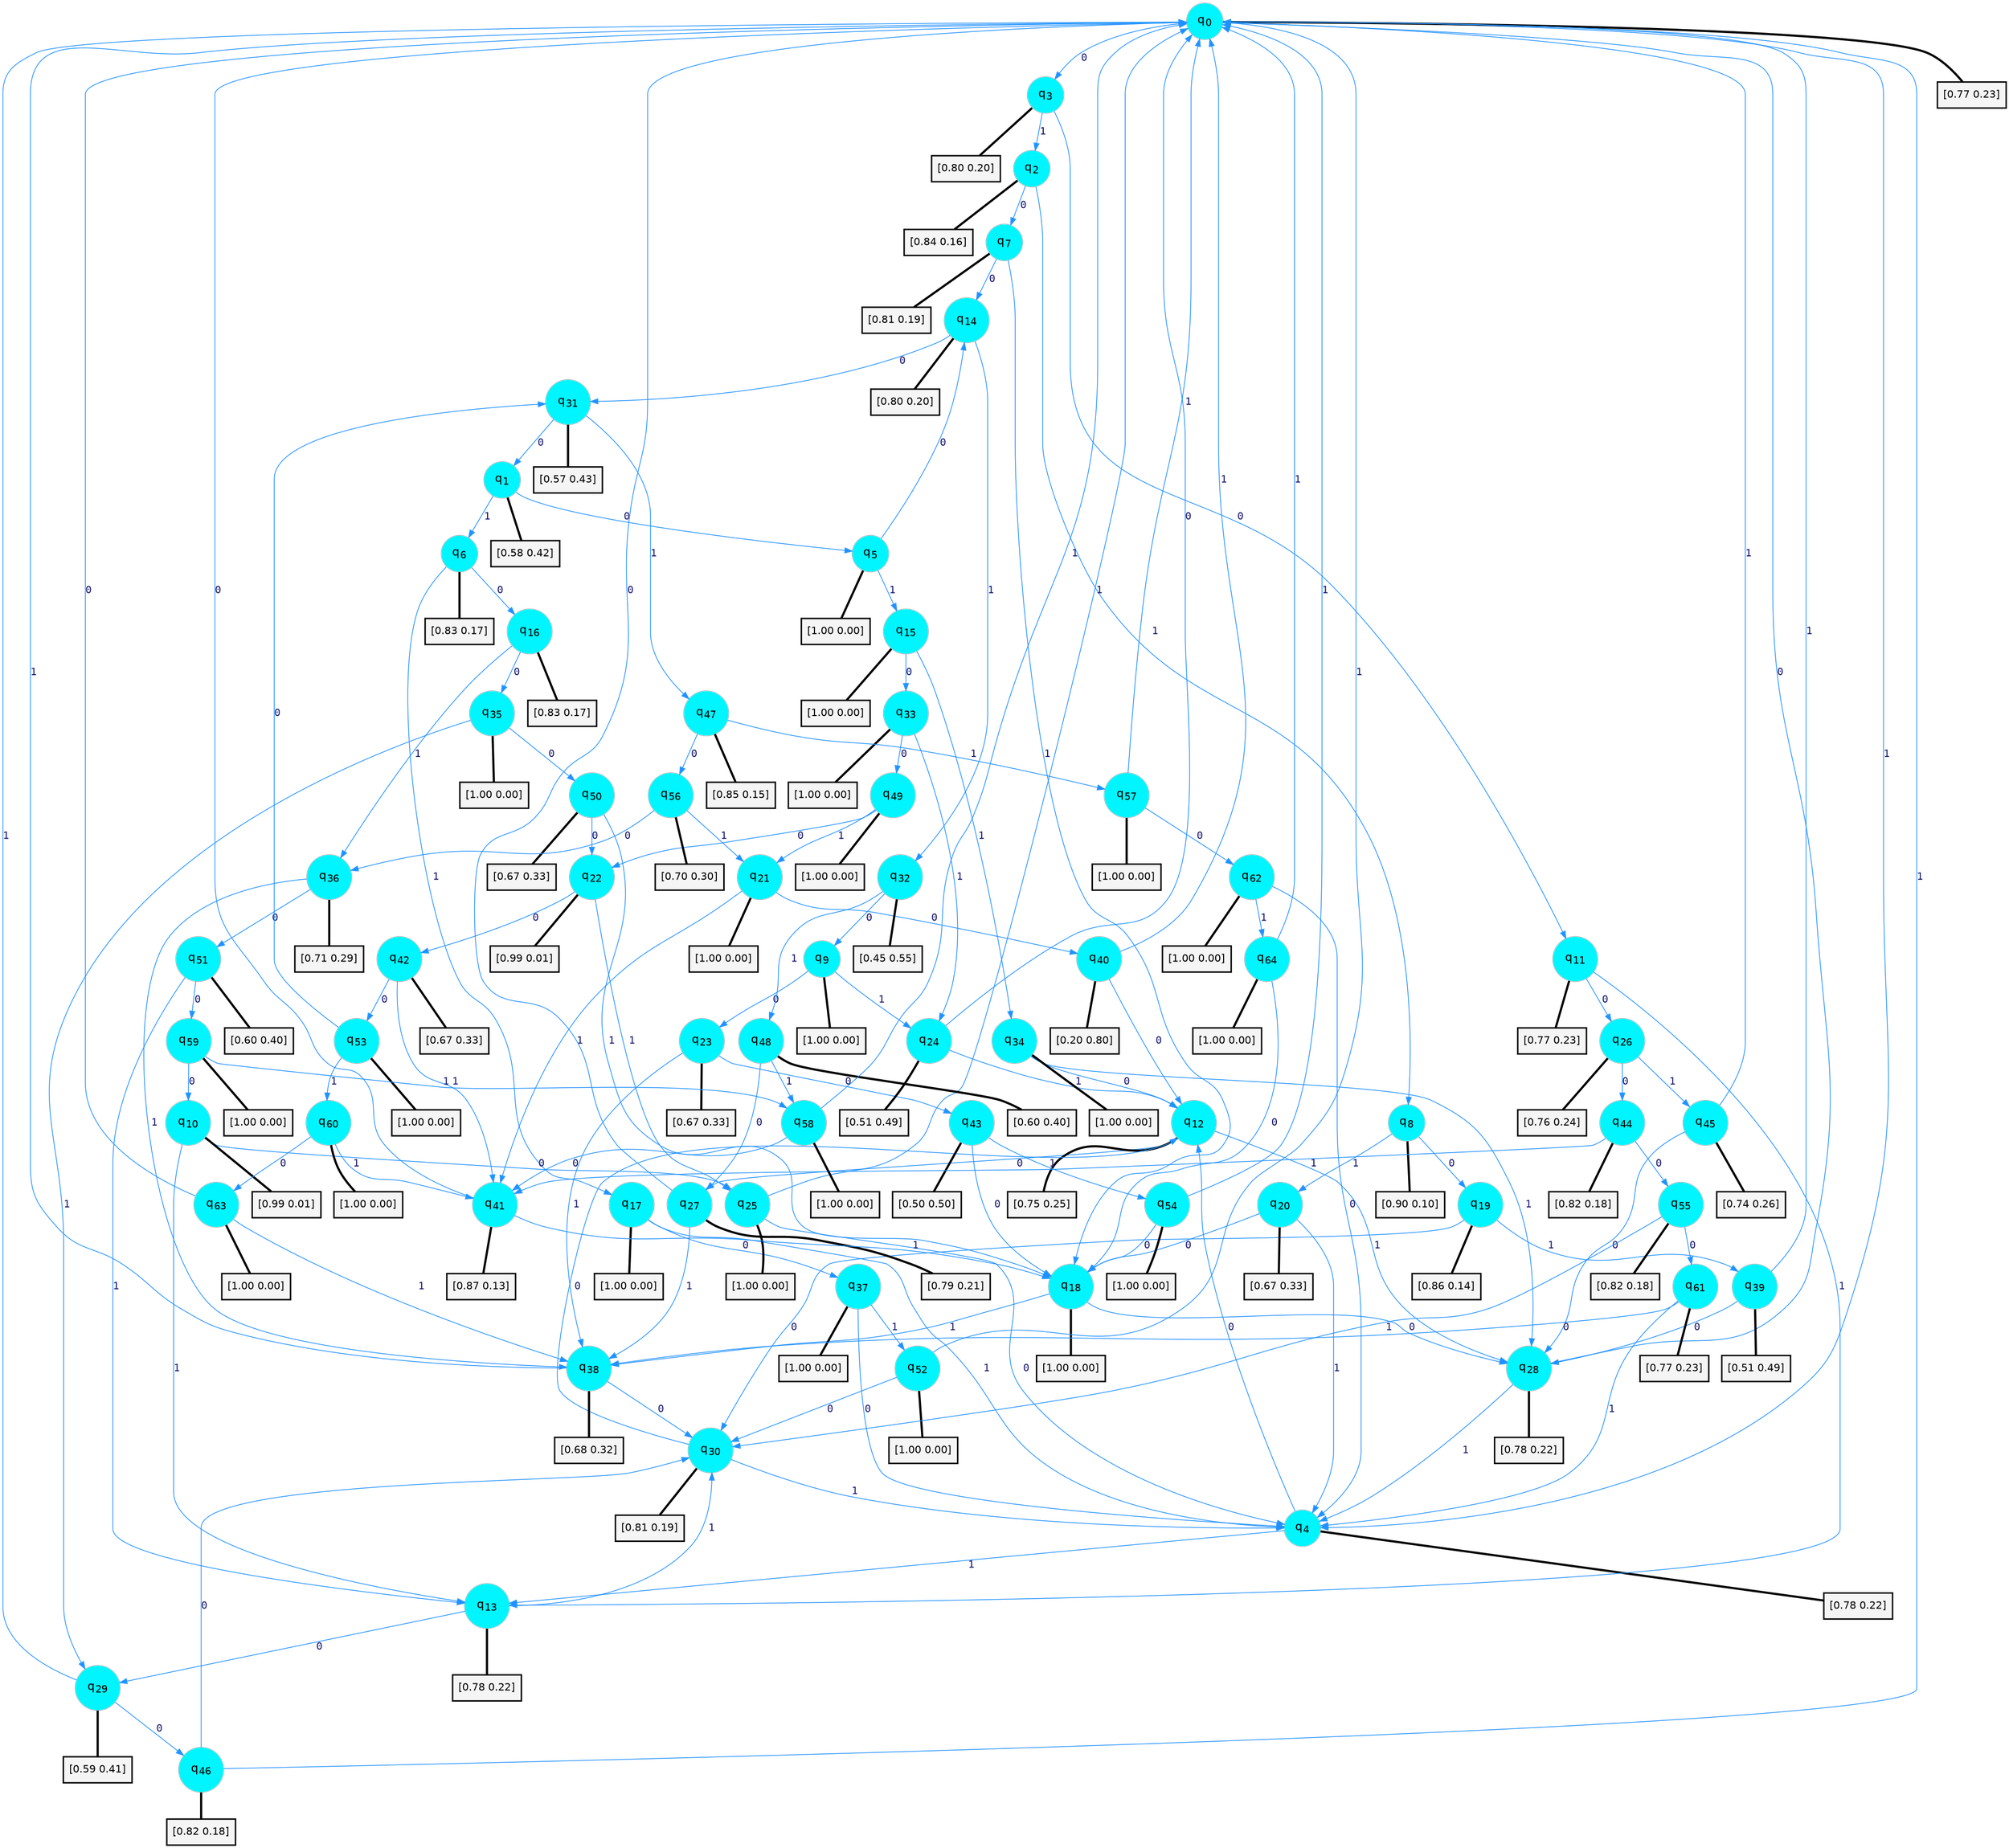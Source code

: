 digraph G {
graph [
bgcolor=transparent, dpi=300, rankdir=TD, size="40,25"];
node [
color=gray, fillcolor=turquoise1, fontcolor=black, fontname=Helvetica, fontsize=16, fontweight=bold, shape=circle, style=filled];
edge [
arrowsize=1, color=dodgerblue1, fontcolor=midnightblue, fontname=courier, fontweight=bold, penwidth=1, style=solid, weight=20];
0[label=<q<SUB>0</SUB>>];
1[label=<q<SUB>1</SUB>>];
2[label=<q<SUB>2</SUB>>];
3[label=<q<SUB>3</SUB>>];
4[label=<q<SUB>4</SUB>>];
5[label=<q<SUB>5</SUB>>];
6[label=<q<SUB>6</SUB>>];
7[label=<q<SUB>7</SUB>>];
8[label=<q<SUB>8</SUB>>];
9[label=<q<SUB>9</SUB>>];
10[label=<q<SUB>10</SUB>>];
11[label=<q<SUB>11</SUB>>];
12[label=<q<SUB>12</SUB>>];
13[label=<q<SUB>13</SUB>>];
14[label=<q<SUB>14</SUB>>];
15[label=<q<SUB>15</SUB>>];
16[label=<q<SUB>16</SUB>>];
17[label=<q<SUB>17</SUB>>];
18[label=<q<SUB>18</SUB>>];
19[label=<q<SUB>19</SUB>>];
20[label=<q<SUB>20</SUB>>];
21[label=<q<SUB>21</SUB>>];
22[label=<q<SUB>22</SUB>>];
23[label=<q<SUB>23</SUB>>];
24[label=<q<SUB>24</SUB>>];
25[label=<q<SUB>25</SUB>>];
26[label=<q<SUB>26</SUB>>];
27[label=<q<SUB>27</SUB>>];
28[label=<q<SUB>28</SUB>>];
29[label=<q<SUB>29</SUB>>];
30[label=<q<SUB>30</SUB>>];
31[label=<q<SUB>31</SUB>>];
32[label=<q<SUB>32</SUB>>];
33[label=<q<SUB>33</SUB>>];
34[label=<q<SUB>34</SUB>>];
35[label=<q<SUB>35</SUB>>];
36[label=<q<SUB>36</SUB>>];
37[label=<q<SUB>37</SUB>>];
38[label=<q<SUB>38</SUB>>];
39[label=<q<SUB>39</SUB>>];
40[label=<q<SUB>40</SUB>>];
41[label=<q<SUB>41</SUB>>];
42[label=<q<SUB>42</SUB>>];
43[label=<q<SUB>43</SUB>>];
44[label=<q<SUB>44</SUB>>];
45[label=<q<SUB>45</SUB>>];
46[label=<q<SUB>46</SUB>>];
47[label=<q<SUB>47</SUB>>];
48[label=<q<SUB>48</SUB>>];
49[label=<q<SUB>49</SUB>>];
50[label=<q<SUB>50</SUB>>];
51[label=<q<SUB>51</SUB>>];
52[label=<q<SUB>52</SUB>>];
53[label=<q<SUB>53</SUB>>];
54[label=<q<SUB>54</SUB>>];
55[label=<q<SUB>55</SUB>>];
56[label=<q<SUB>56</SUB>>];
57[label=<q<SUB>57</SUB>>];
58[label=<q<SUB>58</SUB>>];
59[label=<q<SUB>59</SUB>>];
60[label=<q<SUB>60</SUB>>];
61[label=<q<SUB>61</SUB>>];
62[label=<q<SUB>62</SUB>>];
63[label=<q<SUB>63</SUB>>];
64[label=<q<SUB>64</SUB>>];
65[label="[0.77 0.23]", shape=box,fontcolor=black, fontname=Helvetica, fontsize=14, penwidth=2, fillcolor=whitesmoke,color=black];
66[label="[0.58 0.42]", shape=box,fontcolor=black, fontname=Helvetica, fontsize=14, penwidth=2, fillcolor=whitesmoke,color=black];
67[label="[0.84 0.16]", shape=box,fontcolor=black, fontname=Helvetica, fontsize=14, penwidth=2, fillcolor=whitesmoke,color=black];
68[label="[0.80 0.20]", shape=box,fontcolor=black, fontname=Helvetica, fontsize=14, penwidth=2, fillcolor=whitesmoke,color=black];
69[label="[0.78 0.22]", shape=box,fontcolor=black, fontname=Helvetica, fontsize=14, penwidth=2, fillcolor=whitesmoke,color=black];
70[label="[1.00 0.00]", shape=box,fontcolor=black, fontname=Helvetica, fontsize=14, penwidth=2, fillcolor=whitesmoke,color=black];
71[label="[0.83 0.17]", shape=box,fontcolor=black, fontname=Helvetica, fontsize=14, penwidth=2, fillcolor=whitesmoke,color=black];
72[label="[0.81 0.19]", shape=box,fontcolor=black, fontname=Helvetica, fontsize=14, penwidth=2, fillcolor=whitesmoke,color=black];
73[label="[0.90 0.10]", shape=box,fontcolor=black, fontname=Helvetica, fontsize=14, penwidth=2, fillcolor=whitesmoke,color=black];
74[label="[1.00 0.00]", shape=box,fontcolor=black, fontname=Helvetica, fontsize=14, penwidth=2, fillcolor=whitesmoke,color=black];
75[label="[0.99 0.01]", shape=box,fontcolor=black, fontname=Helvetica, fontsize=14, penwidth=2, fillcolor=whitesmoke,color=black];
76[label="[0.77 0.23]", shape=box,fontcolor=black, fontname=Helvetica, fontsize=14, penwidth=2, fillcolor=whitesmoke,color=black];
77[label="[0.75 0.25]", shape=box,fontcolor=black, fontname=Helvetica, fontsize=14, penwidth=2, fillcolor=whitesmoke,color=black];
78[label="[0.78 0.22]", shape=box,fontcolor=black, fontname=Helvetica, fontsize=14, penwidth=2, fillcolor=whitesmoke,color=black];
79[label="[0.80 0.20]", shape=box,fontcolor=black, fontname=Helvetica, fontsize=14, penwidth=2, fillcolor=whitesmoke,color=black];
80[label="[1.00 0.00]", shape=box,fontcolor=black, fontname=Helvetica, fontsize=14, penwidth=2, fillcolor=whitesmoke,color=black];
81[label="[0.83 0.17]", shape=box,fontcolor=black, fontname=Helvetica, fontsize=14, penwidth=2, fillcolor=whitesmoke,color=black];
82[label="[1.00 0.00]", shape=box,fontcolor=black, fontname=Helvetica, fontsize=14, penwidth=2, fillcolor=whitesmoke,color=black];
83[label="[1.00 0.00]", shape=box,fontcolor=black, fontname=Helvetica, fontsize=14, penwidth=2, fillcolor=whitesmoke,color=black];
84[label="[0.86 0.14]", shape=box,fontcolor=black, fontname=Helvetica, fontsize=14, penwidth=2, fillcolor=whitesmoke,color=black];
85[label="[0.67 0.33]", shape=box,fontcolor=black, fontname=Helvetica, fontsize=14, penwidth=2, fillcolor=whitesmoke,color=black];
86[label="[1.00 0.00]", shape=box,fontcolor=black, fontname=Helvetica, fontsize=14, penwidth=2, fillcolor=whitesmoke,color=black];
87[label="[0.99 0.01]", shape=box,fontcolor=black, fontname=Helvetica, fontsize=14, penwidth=2, fillcolor=whitesmoke,color=black];
88[label="[0.67 0.33]", shape=box,fontcolor=black, fontname=Helvetica, fontsize=14, penwidth=2, fillcolor=whitesmoke,color=black];
89[label="[0.51 0.49]", shape=box,fontcolor=black, fontname=Helvetica, fontsize=14, penwidth=2, fillcolor=whitesmoke,color=black];
90[label="[1.00 0.00]", shape=box,fontcolor=black, fontname=Helvetica, fontsize=14, penwidth=2, fillcolor=whitesmoke,color=black];
91[label="[0.76 0.24]", shape=box,fontcolor=black, fontname=Helvetica, fontsize=14, penwidth=2, fillcolor=whitesmoke,color=black];
92[label="[0.79 0.21]", shape=box,fontcolor=black, fontname=Helvetica, fontsize=14, penwidth=2, fillcolor=whitesmoke,color=black];
93[label="[0.78 0.22]", shape=box,fontcolor=black, fontname=Helvetica, fontsize=14, penwidth=2, fillcolor=whitesmoke,color=black];
94[label="[0.59 0.41]", shape=box,fontcolor=black, fontname=Helvetica, fontsize=14, penwidth=2, fillcolor=whitesmoke,color=black];
95[label="[0.81 0.19]", shape=box,fontcolor=black, fontname=Helvetica, fontsize=14, penwidth=2, fillcolor=whitesmoke,color=black];
96[label="[0.57 0.43]", shape=box,fontcolor=black, fontname=Helvetica, fontsize=14, penwidth=2, fillcolor=whitesmoke,color=black];
97[label="[0.45 0.55]", shape=box,fontcolor=black, fontname=Helvetica, fontsize=14, penwidth=2, fillcolor=whitesmoke,color=black];
98[label="[1.00 0.00]", shape=box,fontcolor=black, fontname=Helvetica, fontsize=14, penwidth=2, fillcolor=whitesmoke,color=black];
99[label="[1.00 0.00]", shape=box,fontcolor=black, fontname=Helvetica, fontsize=14, penwidth=2, fillcolor=whitesmoke,color=black];
100[label="[1.00 0.00]", shape=box,fontcolor=black, fontname=Helvetica, fontsize=14, penwidth=2, fillcolor=whitesmoke,color=black];
101[label="[0.71 0.29]", shape=box,fontcolor=black, fontname=Helvetica, fontsize=14, penwidth=2, fillcolor=whitesmoke,color=black];
102[label="[1.00 0.00]", shape=box,fontcolor=black, fontname=Helvetica, fontsize=14, penwidth=2, fillcolor=whitesmoke,color=black];
103[label="[0.68 0.32]", shape=box,fontcolor=black, fontname=Helvetica, fontsize=14, penwidth=2, fillcolor=whitesmoke,color=black];
104[label="[0.51 0.49]", shape=box,fontcolor=black, fontname=Helvetica, fontsize=14, penwidth=2, fillcolor=whitesmoke,color=black];
105[label="[0.20 0.80]", shape=box,fontcolor=black, fontname=Helvetica, fontsize=14, penwidth=2, fillcolor=whitesmoke,color=black];
106[label="[0.87 0.13]", shape=box,fontcolor=black, fontname=Helvetica, fontsize=14, penwidth=2, fillcolor=whitesmoke,color=black];
107[label="[0.67 0.33]", shape=box,fontcolor=black, fontname=Helvetica, fontsize=14, penwidth=2, fillcolor=whitesmoke,color=black];
108[label="[0.50 0.50]", shape=box,fontcolor=black, fontname=Helvetica, fontsize=14, penwidth=2, fillcolor=whitesmoke,color=black];
109[label="[0.82 0.18]", shape=box,fontcolor=black, fontname=Helvetica, fontsize=14, penwidth=2, fillcolor=whitesmoke,color=black];
110[label="[0.74 0.26]", shape=box,fontcolor=black, fontname=Helvetica, fontsize=14, penwidth=2, fillcolor=whitesmoke,color=black];
111[label="[0.82 0.18]", shape=box,fontcolor=black, fontname=Helvetica, fontsize=14, penwidth=2, fillcolor=whitesmoke,color=black];
112[label="[0.85 0.15]", shape=box,fontcolor=black, fontname=Helvetica, fontsize=14, penwidth=2, fillcolor=whitesmoke,color=black];
113[label="[0.60 0.40]", shape=box,fontcolor=black, fontname=Helvetica, fontsize=14, penwidth=2, fillcolor=whitesmoke,color=black];
114[label="[1.00 0.00]", shape=box,fontcolor=black, fontname=Helvetica, fontsize=14, penwidth=2, fillcolor=whitesmoke,color=black];
115[label="[0.67 0.33]", shape=box,fontcolor=black, fontname=Helvetica, fontsize=14, penwidth=2, fillcolor=whitesmoke,color=black];
116[label="[0.60 0.40]", shape=box,fontcolor=black, fontname=Helvetica, fontsize=14, penwidth=2, fillcolor=whitesmoke,color=black];
117[label="[1.00 0.00]", shape=box,fontcolor=black, fontname=Helvetica, fontsize=14, penwidth=2, fillcolor=whitesmoke,color=black];
118[label="[1.00 0.00]", shape=box,fontcolor=black, fontname=Helvetica, fontsize=14, penwidth=2, fillcolor=whitesmoke,color=black];
119[label="[1.00 0.00]", shape=box,fontcolor=black, fontname=Helvetica, fontsize=14, penwidth=2, fillcolor=whitesmoke,color=black];
120[label="[0.82 0.18]", shape=box,fontcolor=black, fontname=Helvetica, fontsize=14, penwidth=2, fillcolor=whitesmoke,color=black];
121[label="[0.70 0.30]", shape=box,fontcolor=black, fontname=Helvetica, fontsize=14, penwidth=2, fillcolor=whitesmoke,color=black];
122[label="[1.00 0.00]", shape=box,fontcolor=black, fontname=Helvetica, fontsize=14, penwidth=2, fillcolor=whitesmoke,color=black];
123[label="[1.00 0.00]", shape=box,fontcolor=black, fontname=Helvetica, fontsize=14, penwidth=2, fillcolor=whitesmoke,color=black];
124[label="[1.00 0.00]", shape=box,fontcolor=black, fontname=Helvetica, fontsize=14, penwidth=2, fillcolor=whitesmoke,color=black];
125[label="[1.00 0.00]", shape=box,fontcolor=black, fontname=Helvetica, fontsize=14, penwidth=2, fillcolor=whitesmoke,color=black];
126[label="[0.77 0.23]", shape=box,fontcolor=black, fontname=Helvetica, fontsize=14, penwidth=2, fillcolor=whitesmoke,color=black];
127[label="[1.00 0.00]", shape=box,fontcolor=black, fontname=Helvetica, fontsize=14, penwidth=2, fillcolor=whitesmoke,color=black];
128[label="[1.00 0.00]", shape=box,fontcolor=black, fontname=Helvetica, fontsize=14, penwidth=2, fillcolor=whitesmoke,color=black];
129[label="[1.00 0.00]", shape=box,fontcolor=black, fontname=Helvetica, fontsize=14, penwidth=2, fillcolor=whitesmoke,color=black];
0->3 [label=0];
0->4 [label=1];
0->65 [arrowhead=none, penwidth=3,color=black];
1->5 [label=0];
1->6 [label=1];
1->66 [arrowhead=none, penwidth=3,color=black];
2->7 [label=0];
2->8 [label=1];
2->67 [arrowhead=none, penwidth=3,color=black];
3->11 [label=0];
3->2 [label=1];
3->68 [arrowhead=none, penwidth=3,color=black];
4->12 [label=0];
4->13 [label=1];
4->69 [arrowhead=none, penwidth=3,color=black];
5->14 [label=0];
5->15 [label=1];
5->70 [arrowhead=none, penwidth=3,color=black];
6->16 [label=0];
6->17 [label=1];
6->71 [arrowhead=none, penwidth=3,color=black];
7->14 [label=0];
7->18 [label=1];
7->72 [arrowhead=none, penwidth=3,color=black];
8->19 [label=0];
8->20 [label=1];
8->73 [arrowhead=none, penwidth=3,color=black];
9->23 [label=0];
9->24 [label=1];
9->74 [arrowhead=none, penwidth=3,color=black];
10->25 [label=0];
10->13 [label=1];
10->75 [arrowhead=none, penwidth=3,color=black];
11->26 [label=0];
11->13 [label=1];
11->76 [arrowhead=none, penwidth=3,color=black];
12->27 [label=0];
12->28 [label=1];
12->77 [arrowhead=none, penwidth=3,color=black];
13->29 [label=0];
13->30 [label=1];
13->78 [arrowhead=none, penwidth=3,color=black];
14->31 [label=0];
14->32 [label=1];
14->79 [arrowhead=none, penwidth=3,color=black];
15->33 [label=0];
15->34 [label=1];
15->80 [arrowhead=none, penwidth=3,color=black];
16->35 [label=0];
16->36 [label=1];
16->81 [arrowhead=none, penwidth=3,color=black];
17->37 [label=0];
17->4 [label=1];
17->82 [arrowhead=none, penwidth=3,color=black];
18->28 [label=0];
18->38 [label=1];
18->83 [arrowhead=none, penwidth=3,color=black];
19->30 [label=0];
19->39 [label=1];
19->84 [arrowhead=none, penwidth=3,color=black];
20->18 [label=0];
20->4 [label=1];
20->85 [arrowhead=none, penwidth=3,color=black];
21->40 [label=0];
21->41 [label=1];
21->86 [arrowhead=none, penwidth=3,color=black];
22->42 [label=0];
22->25 [label=1];
22->87 [arrowhead=none, penwidth=3,color=black];
23->43 [label=0];
23->38 [label=1];
23->88 [arrowhead=none, penwidth=3,color=black];
24->0 [label=0];
24->12 [label=1];
24->89 [arrowhead=none, penwidth=3,color=black];
25->4 [label=0];
25->0 [label=1];
25->90 [arrowhead=none, penwidth=3,color=black];
26->44 [label=0];
26->45 [label=1];
26->91 [arrowhead=none, penwidth=3,color=black];
27->0 [label=0];
27->38 [label=1];
27->92 [arrowhead=none, penwidth=3,color=black];
28->0 [label=0];
28->4 [label=1];
28->93 [arrowhead=none, penwidth=3,color=black];
29->46 [label=0];
29->0 [label=1];
29->94 [arrowhead=none, penwidth=3,color=black];
30->12 [label=0];
30->4 [label=1];
30->95 [arrowhead=none, penwidth=3,color=black];
31->1 [label=0];
31->47 [label=1];
31->96 [arrowhead=none, penwidth=3,color=black];
32->9 [label=0];
32->48 [label=1];
32->97 [arrowhead=none, penwidth=3,color=black];
33->49 [label=0];
33->24 [label=1];
33->98 [arrowhead=none, penwidth=3,color=black];
34->12 [label=0];
34->28 [label=1];
34->99 [arrowhead=none, penwidth=3,color=black];
35->50 [label=0];
35->29 [label=1];
35->100 [arrowhead=none, penwidth=3,color=black];
36->51 [label=0];
36->38 [label=1];
36->101 [arrowhead=none, penwidth=3,color=black];
37->4 [label=0];
37->52 [label=1];
37->102 [arrowhead=none, penwidth=3,color=black];
38->30 [label=0];
38->0 [label=1];
38->103 [arrowhead=none, penwidth=3,color=black];
39->28 [label=0];
39->0 [label=1];
39->104 [arrowhead=none, penwidth=3,color=black];
40->12 [label=0];
40->0 [label=1];
40->105 [arrowhead=none, penwidth=3,color=black];
41->0 [label=0];
41->18 [label=1];
41->106 [arrowhead=none, penwidth=3,color=black];
42->53 [label=0];
42->41 [label=1];
42->107 [arrowhead=none, penwidth=3,color=black];
43->18 [label=0];
43->54 [label=1];
43->108 [arrowhead=none, penwidth=3,color=black];
44->55 [label=0];
44->41 [label=1];
44->109 [arrowhead=none, penwidth=3,color=black];
45->28 [label=0];
45->0 [label=1];
45->110 [arrowhead=none, penwidth=3,color=black];
46->30 [label=0];
46->0 [label=1];
46->111 [arrowhead=none, penwidth=3,color=black];
47->56 [label=0];
47->57 [label=1];
47->112 [arrowhead=none, penwidth=3,color=black];
48->27 [label=0];
48->58 [label=1];
48->113 [arrowhead=none, penwidth=3,color=black];
49->22 [label=0];
49->21 [label=1];
49->114 [arrowhead=none, penwidth=3,color=black];
50->22 [label=0];
50->18 [label=1];
50->115 [arrowhead=none, penwidth=3,color=black];
51->59 [label=0];
51->13 [label=1];
51->116 [arrowhead=none, penwidth=3,color=black];
52->30 [label=0];
52->0 [label=1];
52->117 [arrowhead=none, penwidth=3,color=black];
53->31 [label=0];
53->60 [label=1];
53->118 [arrowhead=none, penwidth=3,color=black];
54->18 [label=0];
54->0 [label=1];
54->119 [arrowhead=none, penwidth=3,color=black];
55->61 [label=0];
55->30 [label=1];
55->120 [arrowhead=none, penwidth=3,color=black];
56->36 [label=0];
56->21 [label=1];
56->121 [arrowhead=none, penwidth=3,color=black];
57->62 [label=0];
57->0 [label=1];
57->122 [arrowhead=none, penwidth=3,color=black];
58->41 [label=0];
58->0 [label=1];
58->123 [arrowhead=none, penwidth=3,color=black];
59->10 [label=0];
59->58 [label=1];
59->124 [arrowhead=none, penwidth=3,color=black];
60->63 [label=0];
60->41 [label=1];
60->125 [arrowhead=none, penwidth=3,color=black];
61->38 [label=0];
61->4 [label=1];
61->126 [arrowhead=none, penwidth=3,color=black];
62->4 [label=0];
62->64 [label=1];
62->127 [arrowhead=none, penwidth=3,color=black];
63->0 [label=0];
63->38 [label=1];
63->128 [arrowhead=none, penwidth=3,color=black];
64->18 [label=0];
64->0 [label=1];
64->129 [arrowhead=none, penwidth=3,color=black];
}
